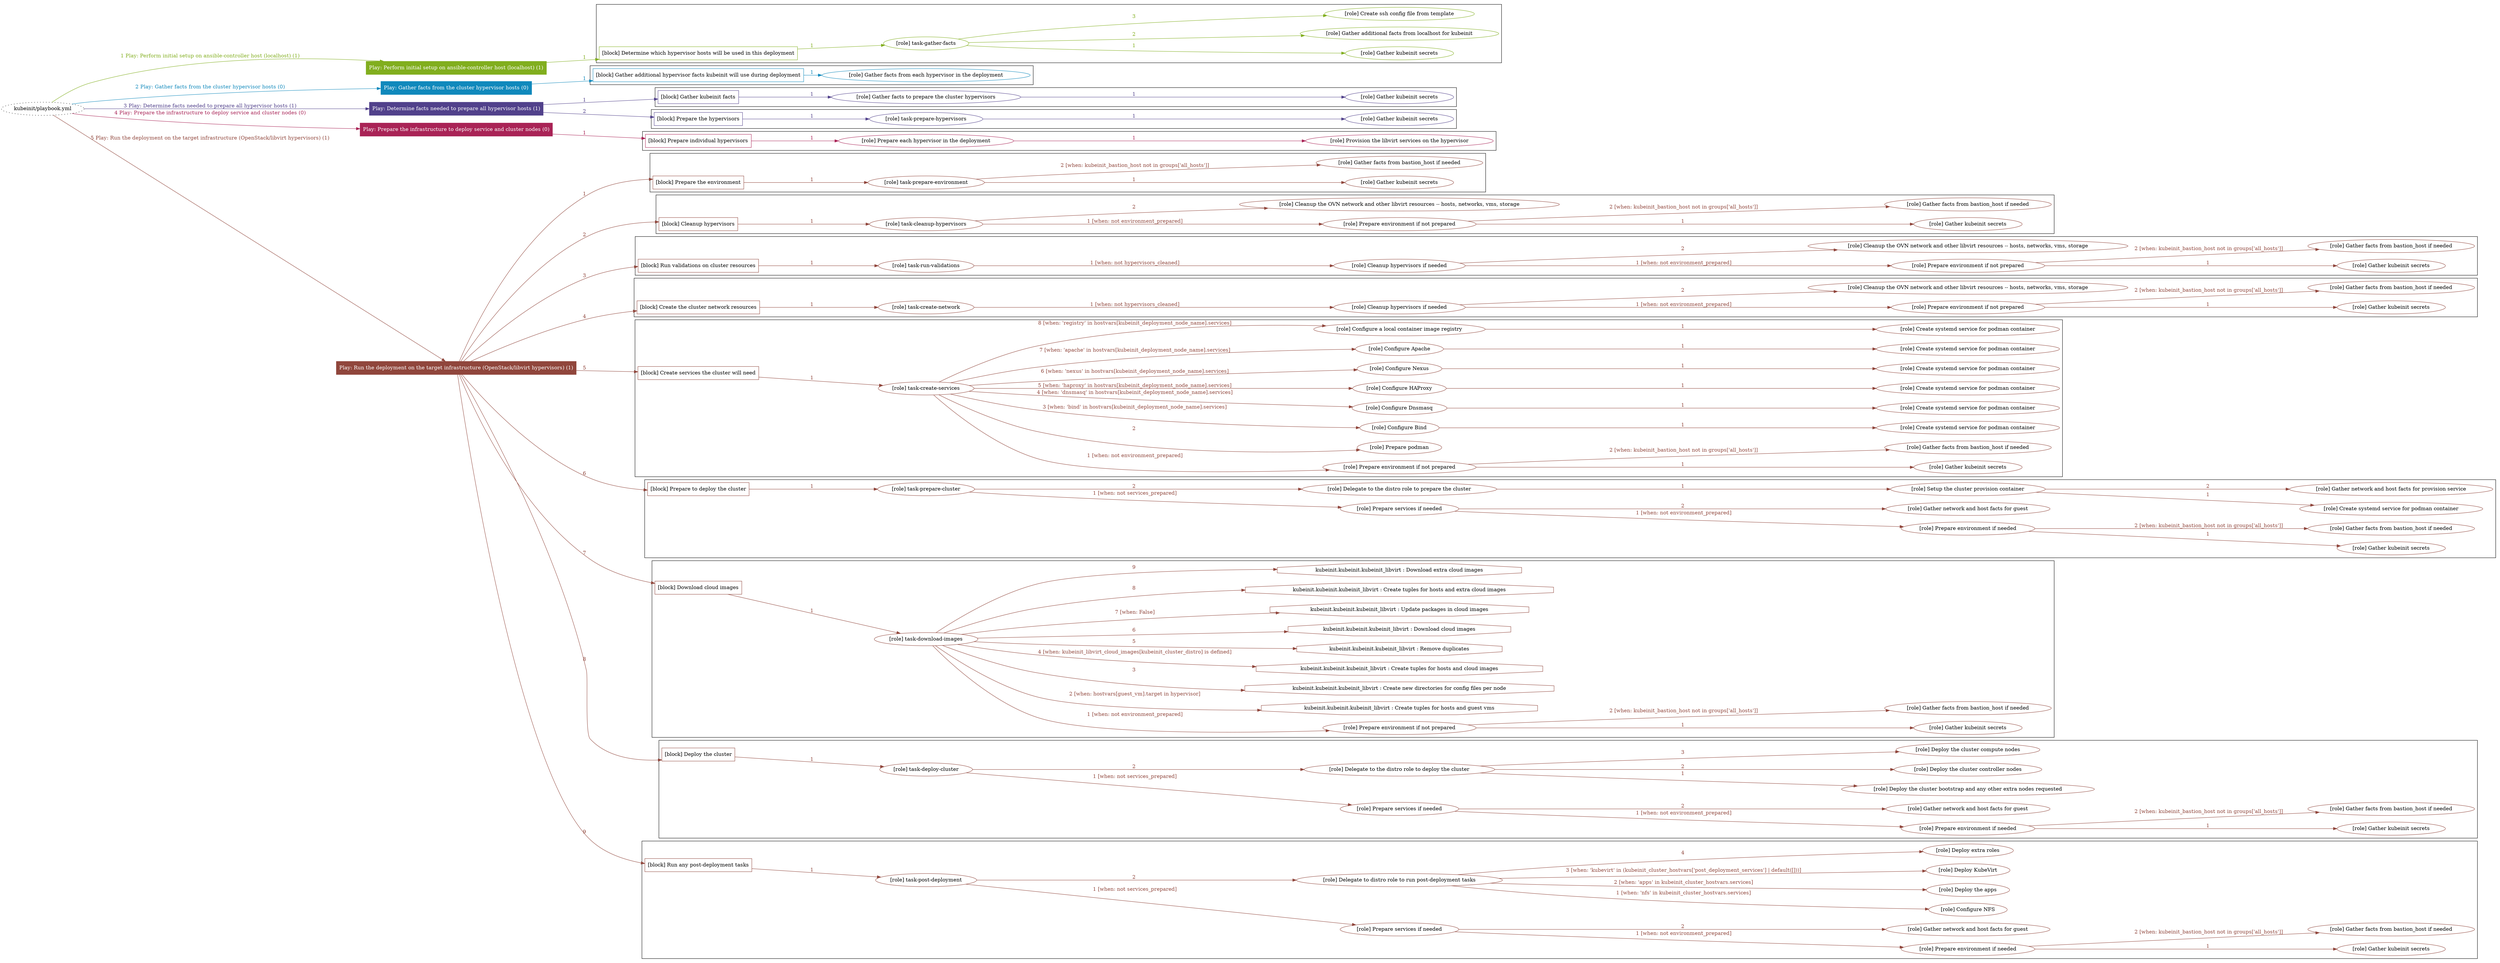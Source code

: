 digraph {
	graph [concentrate=true ordering=in rankdir=LR ratio=fill]
	edge [esep=5 sep=10]
	"kubeinit/playbook.yml" [URL="/home/runner/work/kubeinit/kubeinit/kubeinit/playbook.yml" id=playbook_092b3ae3 style=dotted]
	"kubeinit/playbook.yml" -> play_97b1f045 [label="1 Play: Perform initial setup on ansible-controller host (localhost) (1)" color="#81ae1e" fontcolor="#81ae1e" id=edge_play_97b1f045 labeltooltip="1 Play: Perform initial setup on ansible-controller host (localhost) (1)" tooltip="1 Play: Perform initial setup on ansible-controller host (localhost) (1)"]
	subgraph "Play: Perform initial setup on ansible-controller host (localhost) (1)" {
		play_97b1f045 [label="Play: Perform initial setup on ansible-controller host (localhost) (1)" URL="/home/runner/work/kubeinit/kubeinit/kubeinit/playbook.yml" color="#81ae1e" fontcolor="#ffffff" id=play_97b1f045 shape=box style=filled tooltip=localhost]
		play_97b1f045 -> block_4ac9dde3 [label=1 color="#81ae1e" fontcolor="#81ae1e" id=edge_block_4ac9dde3 labeltooltip=1 tooltip=1]
		subgraph cluster_block_4ac9dde3 {
			block_4ac9dde3 [label="[block] Determine which hypervisor hosts will be used in this deployment" URL="/home/runner/work/kubeinit/kubeinit/kubeinit/playbook.yml" color="#81ae1e" id=block_4ac9dde3 labeltooltip="Determine which hypervisor hosts will be used in this deployment" shape=box tooltip="Determine which hypervisor hosts will be used in this deployment"]
			block_4ac9dde3 -> role_f8a2280e [label="1 " color="#81ae1e" fontcolor="#81ae1e" id=edge_role_f8a2280e labeltooltip="1 " tooltip="1 "]
			subgraph "task-gather-facts" {
				role_f8a2280e [label="[role] task-gather-facts" URL="/home/runner/work/kubeinit/kubeinit/kubeinit/playbook.yml" color="#81ae1e" id=role_f8a2280e tooltip="task-gather-facts"]
				role_f8a2280e -> role_0c3b8d6c [label="1 " color="#81ae1e" fontcolor="#81ae1e" id=edge_role_0c3b8d6c labeltooltip="1 " tooltip="1 "]
				subgraph "Gather kubeinit secrets" {
					role_0c3b8d6c [label="[role] Gather kubeinit secrets" URL="/home/runner/.ansible/collections/ansible_collections/kubeinit/kubeinit/roles/kubeinit_prepare/tasks/build_hypervisors_group.yml" color="#81ae1e" id=role_0c3b8d6c tooltip="Gather kubeinit secrets"]
				}
				role_f8a2280e -> role_4f63f697 [label="2 " color="#81ae1e" fontcolor="#81ae1e" id=edge_role_4f63f697 labeltooltip="2 " tooltip="2 "]
				subgraph "Gather additional facts from localhost for kubeinit" {
					role_4f63f697 [label="[role] Gather additional facts from localhost for kubeinit" URL="/home/runner/.ansible/collections/ansible_collections/kubeinit/kubeinit/roles/kubeinit_prepare/tasks/build_hypervisors_group.yml" color="#81ae1e" id=role_4f63f697 tooltip="Gather additional facts from localhost for kubeinit"]
				}
				role_f8a2280e -> role_c884d11a [label="3 " color="#81ae1e" fontcolor="#81ae1e" id=edge_role_c884d11a labeltooltip="3 " tooltip="3 "]
				subgraph "Create ssh config file from template" {
					role_c884d11a [label="[role] Create ssh config file from template" URL="/home/runner/.ansible/collections/ansible_collections/kubeinit/kubeinit/roles/kubeinit_prepare/tasks/build_hypervisors_group.yml" color="#81ae1e" id=role_c884d11a tooltip="Create ssh config file from template"]
				}
			}
		}
	}
	"kubeinit/playbook.yml" -> play_b179e23c [label="2 Play: Gather facts from the cluster hypervisor hosts (0)" color="#1089bc" fontcolor="#1089bc" id=edge_play_b179e23c labeltooltip="2 Play: Gather facts from the cluster hypervisor hosts (0)" tooltip="2 Play: Gather facts from the cluster hypervisor hosts (0)"]
	subgraph "Play: Gather facts from the cluster hypervisor hosts (0)" {
		play_b179e23c [label="Play: Gather facts from the cluster hypervisor hosts (0)" URL="/home/runner/work/kubeinit/kubeinit/kubeinit/playbook.yml" color="#1089bc" fontcolor="#ffffff" id=play_b179e23c shape=box style=filled tooltip="Play: Gather facts from the cluster hypervisor hosts (0)"]
		play_b179e23c -> block_c8626066 [label=1 color="#1089bc" fontcolor="#1089bc" id=edge_block_c8626066 labeltooltip=1 tooltip=1]
		subgraph cluster_block_c8626066 {
			block_c8626066 [label="[block] Gather additional hypervisor facts kubeinit will use during deployment" URL="/home/runner/work/kubeinit/kubeinit/kubeinit/playbook.yml" color="#1089bc" id=block_c8626066 labeltooltip="Gather additional hypervisor facts kubeinit will use during deployment" shape=box tooltip="Gather additional hypervisor facts kubeinit will use during deployment"]
			block_c8626066 -> role_5547ada0 [label="1 " color="#1089bc" fontcolor="#1089bc" id=edge_role_5547ada0 labeltooltip="1 " tooltip="1 "]
			subgraph "Gather facts from each hypervisor in the deployment" {
				role_5547ada0 [label="[role] Gather facts from each hypervisor in the deployment" URL="/home/runner/work/kubeinit/kubeinit/kubeinit/playbook.yml" color="#1089bc" id=role_5547ada0 tooltip="Gather facts from each hypervisor in the deployment"]
			}
		}
	}
	"kubeinit/playbook.yml" -> play_8a6c2dd7 [label="3 Play: Determine facts needed to prepare all hypervisor hosts (1)" color="#51418b" fontcolor="#51418b" id=edge_play_8a6c2dd7 labeltooltip="3 Play: Determine facts needed to prepare all hypervisor hosts (1)" tooltip="3 Play: Determine facts needed to prepare all hypervisor hosts (1)"]
	subgraph "Play: Determine facts needed to prepare all hypervisor hosts (1)" {
		play_8a6c2dd7 [label="Play: Determine facts needed to prepare all hypervisor hosts (1)" URL="/home/runner/work/kubeinit/kubeinit/kubeinit/playbook.yml" color="#51418b" fontcolor="#ffffff" id=play_8a6c2dd7 shape=box style=filled tooltip=localhost]
		play_8a6c2dd7 -> block_8c2ddb7d [label=1 color="#51418b" fontcolor="#51418b" id=edge_block_8c2ddb7d labeltooltip=1 tooltip=1]
		subgraph cluster_block_8c2ddb7d {
			block_8c2ddb7d [label="[block] Gather kubeinit facts" URL="/home/runner/work/kubeinit/kubeinit/kubeinit/playbook.yml" color="#51418b" id=block_8c2ddb7d labeltooltip="Gather kubeinit facts" shape=box tooltip="Gather kubeinit facts"]
			block_8c2ddb7d -> role_1ab53860 [label="1 " color="#51418b" fontcolor="#51418b" id=edge_role_1ab53860 labeltooltip="1 " tooltip="1 "]
			subgraph "Gather facts to prepare the cluster hypervisors" {
				role_1ab53860 [label="[role] Gather facts to prepare the cluster hypervisors" URL="/home/runner/work/kubeinit/kubeinit/kubeinit/playbook.yml" color="#51418b" id=role_1ab53860 tooltip="Gather facts to prepare the cluster hypervisors"]
				role_1ab53860 -> role_2d708ef5 [label="1 " color="#51418b" fontcolor="#51418b" id=edge_role_2d708ef5 labeltooltip="1 " tooltip="1 "]
				subgraph "Gather kubeinit secrets" {
					role_2d708ef5 [label="[role] Gather kubeinit secrets" URL="/home/runner/.ansible/collections/ansible_collections/kubeinit/kubeinit/roles/kubeinit_prepare/tasks/gather_kubeinit_facts.yml" color="#51418b" id=role_2d708ef5 tooltip="Gather kubeinit secrets"]
				}
			}
		}
		play_8a6c2dd7 -> block_e47d0e52 [label=2 color="#51418b" fontcolor="#51418b" id=edge_block_e47d0e52 labeltooltip=2 tooltip=2]
		subgraph cluster_block_e47d0e52 {
			block_e47d0e52 [label="[block] Prepare the hypervisors" URL="/home/runner/work/kubeinit/kubeinit/kubeinit/playbook.yml" color="#51418b" id=block_e47d0e52 labeltooltip="Prepare the hypervisors" shape=box tooltip="Prepare the hypervisors"]
			block_e47d0e52 -> role_6293e053 [label="1 " color="#51418b" fontcolor="#51418b" id=edge_role_6293e053 labeltooltip="1 " tooltip="1 "]
			subgraph "task-prepare-hypervisors" {
				role_6293e053 [label="[role] task-prepare-hypervisors" URL="/home/runner/work/kubeinit/kubeinit/kubeinit/playbook.yml" color="#51418b" id=role_6293e053 tooltip="task-prepare-hypervisors"]
				role_6293e053 -> role_4149320c [label="1 " color="#51418b" fontcolor="#51418b" id=edge_role_4149320c labeltooltip="1 " tooltip="1 "]
				subgraph "Gather kubeinit secrets" {
					role_4149320c [label="[role] Gather kubeinit secrets" URL="/home/runner/.ansible/collections/ansible_collections/kubeinit/kubeinit/roles/kubeinit_prepare/tasks/gather_kubeinit_facts.yml" color="#51418b" id=role_4149320c tooltip="Gather kubeinit secrets"]
				}
			}
		}
	}
	"kubeinit/playbook.yml" -> play_9249f5df [label="4 Play: Prepare the infrastructure to deploy service and cluster nodes (0)" color="#a92356" fontcolor="#a92356" id=edge_play_9249f5df labeltooltip="4 Play: Prepare the infrastructure to deploy service and cluster nodes (0)" tooltip="4 Play: Prepare the infrastructure to deploy service and cluster nodes (0)"]
	subgraph "Play: Prepare the infrastructure to deploy service and cluster nodes (0)" {
		play_9249f5df [label="Play: Prepare the infrastructure to deploy service and cluster nodes (0)" URL="/home/runner/work/kubeinit/kubeinit/kubeinit/playbook.yml" color="#a92356" fontcolor="#ffffff" id=play_9249f5df shape=box style=filled tooltip="Play: Prepare the infrastructure to deploy service and cluster nodes (0)"]
		play_9249f5df -> block_4dff820c [label=1 color="#a92356" fontcolor="#a92356" id=edge_block_4dff820c labeltooltip=1 tooltip=1]
		subgraph cluster_block_4dff820c {
			block_4dff820c [label="[block] Prepare individual hypervisors" URL="/home/runner/work/kubeinit/kubeinit/kubeinit/playbook.yml" color="#a92356" id=block_4dff820c labeltooltip="Prepare individual hypervisors" shape=box tooltip="Prepare individual hypervisors"]
			block_4dff820c -> role_54216088 [label="1 " color="#a92356" fontcolor="#a92356" id=edge_role_54216088 labeltooltip="1 " tooltip="1 "]
			subgraph "Prepare each hypervisor in the deployment" {
				role_54216088 [label="[role] Prepare each hypervisor in the deployment" URL="/home/runner/work/kubeinit/kubeinit/kubeinit/playbook.yml" color="#a92356" id=role_54216088 tooltip="Prepare each hypervisor in the deployment"]
				role_54216088 -> role_d7a240e9 [label="1 " color="#a92356" fontcolor="#a92356" id=edge_role_d7a240e9 labeltooltip="1 " tooltip="1 "]
				subgraph "Provision the libvirt services on the hypervisor" {
					role_d7a240e9 [label="[role] Provision the libvirt services on the hypervisor" URL="/home/runner/.ansible/collections/ansible_collections/kubeinit/kubeinit/roles/kubeinit_prepare/tasks/prepare_hypervisor.yml" color="#a92356" id=role_d7a240e9 tooltip="Provision the libvirt services on the hypervisor"]
				}
			}
		}
	}
	"kubeinit/playbook.yml" -> play_5950c1ec [label="5 Play: Run the deployment on the target infrastructure (OpenStack/libvirt hypervisors) (1)" color="#90463c" fontcolor="#90463c" id=edge_play_5950c1ec labeltooltip="5 Play: Run the deployment on the target infrastructure (OpenStack/libvirt hypervisors) (1)" tooltip="5 Play: Run the deployment on the target infrastructure (OpenStack/libvirt hypervisors) (1)"]
	subgraph "Play: Run the deployment on the target infrastructure (OpenStack/libvirt hypervisors) (1)" {
		play_5950c1ec [label="Play: Run the deployment on the target infrastructure (OpenStack/libvirt hypervisors) (1)" URL="/home/runner/work/kubeinit/kubeinit/kubeinit/playbook.yml" color="#90463c" fontcolor="#ffffff" id=play_5950c1ec shape=box style=filled tooltip=localhost]
		play_5950c1ec -> block_b11481d5 [label=1 color="#90463c" fontcolor="#90463c" id=edge_block_b11481d5 labeltooltip=1 tooltip=1]
		subgraph cluster_block_b11481d5 {
			block_b11481d5 [label="[block] Prepare the environment" URL="/home/runner/work/kubeinit/kubeinit/kubeinit/playbook.yml" color="#90463c" id=block_b11481d5 labeltooltip="Prepare the environment" shape=box tooltip="Prepare the environment"]
			block_b11481d5 -> role_d89e1308 [label="1 " color="#90463c" fontcolor="#90463c" id=edge_role_d89e1308 labeltooltip="1 " tooltip="1 "]
			subgraph "task-prepare-environment" {
				role_d89e1308 [label="[role] task-prepare-environment" URL="/home/runner/work/kubeinit/kubeinit/kubeinit/playbook.yml" color="#90463c" id=role_d89e1308 tooltip="task-prepare-environment"]
				role_d89e1308 -> role_15b9db3c [label="1 " color="#90463c" fontcolor="#90463c" id=edge_role_15b9db3c labeltooltip="1 " tooltip="1 "]
				subgraph "Gather kubeinit secrets" {
					role_15b9db3c [label="[role] Gather kubeinit secrets" URL="/home/runner/.ansible/collections/ansible_collections/kubeinit/kubeinit/roles/kubeinit_prepare/tasks/gather_kubeinit_facts.yml" color="#90463c" id=role_15b9db3c tooltip="Gather kubeinit secrets"]
				}
				role_d89e1308 -> role_3dcc37b7 [label="2 [when: kubeinit_bastion_host not in groups['all_hosts']]" color="#90463c" fontcolor="#90463c" id=edge_role_3dcc37b7 labeltooltip="2 [when: kubeinit_bastion_host not in groups['all_hosts']]" tooltip="2 [when: kubeinit_bastion_host not in groups['all_hosts']]"]
				subgraph "Gather facts from bastion_host if needed" {
					role_3dcc37b7 [label="[role] Gather facts from bastion_host if needed" URL="/home/runner/.ansible/collections/ansible_collections/kubeinit/kubeinit/roles/kubeinit_prepare/tasks/main.yml" color="#90463c" id=role_3dcc37b7 tooltip="Gather facts from bastion_host if needed"]
				}
			}
		}
		play_5950c1ec -> block_961e0c10 [label=2 color="#90463c" fontcolor="#90463c" id=edge_block_961e0c10 labeltooltip=2 tooltip=2]
		subgraph cluster_block_961e0c10 {
			block_961e0c10 [label="[block] Cleanup hypervisors" URL="/home/runner/work/kubeinit/kubeinit/kubeinit/playbook.yml" color="#90463c" id=block_961e0c10 labeltooltip="Cleanup hypervisors" shape=box tooltip="Cleanup hypervisors"]
			block_961e0c10 -> role_da958e90 [label="1 " color="#90463c" fontcolor="#90463c" id=edge_role_da958e90 labeltooltip="1 " tooltip="1 "]
			subgraph "task-cleanup-hypervisors" {
				role_da958e90 [label="[role] task-cleanup-hypervisors" URL="/home/runner/work/kubeinit/kubeinit/kubeinit/playbook.yml" color="#90463c" id=role_da958e90 tooltip="task-cleanup-hypervisors"]
				role_da958e90 -> role_41bb7651 [label="1 [when: not environment_prepared]" color="#90463c" fontcolor="#90463c" id=edge_role_41bb7651 labeltooltip="1 [when: not environment_prepared]" tooltip="1 [when: not environment_prepared]"]
				subgraph "Prepare environment if not prepared" {
					role_41bb7651 [label="[role] Prepare environment if not prepared" URL="/home/runner/.ansible/collections/ansible_collections/kubeinit/kubeinit/roles/kubeinit_libvirt/tasks/cleanup_hypervisors.yml" color="#90463c" id=role_41bb7651 tooltip="Prepare environment if not prepared"]
					role_41bb7651 -> role_efd76dbf [label="1 " color="#90463c" fontcolor="#90463c" id=edge_role_efd76dbf labeltooltip="1 " tooltip="1 "]
					subgraph "Gather kubeinit secrets" {
						role_efd76dbf [label="[role] Gather kubeinit secrets" URL="/home/runner/.ansible/collections/ansible_collections/kubeinit/kubeinit/roles/kubeinit_prepare/tasks/gather_kubeinit_facts.yml" color="#90463c" id=role_efd76dbf tooltip="Gather kubeinit secrets"]
					}
					role_41bb7651 -> role_ab4adea8 [label="2 [when: kubeinit_bastion_host not in groups['all_hosts']]" color="#90463c" fontcolor="#90463c" id=edge_role_ab4adea8 labeltooltip="2 [when: kubeinit_bastion_host not in groups['all_hosts']]" tooltip="2 [when: kubeinit_bastion_host not in groups['all_hosts']]"]
					subgraph "Gather facts from bastion_host if needed" {
						role_ab4adea8 [label="[role] Gather facts from bastion_host if needed" URL="/home/runner/.ansible/collections/ansible_collections/kubeinit/kubeinit/roles/kubeinit_prepare/tasks/main.yml" color="#90463c" id=role_ab4adea8 tooltip="Gather facts from bastion_host if needed"]
					}
				}
				role_da958e90 -> role_ee6df515 [label="2 " color="#90463c" fontcolor="#90463c" id=edge_role_ee6df515 labeltooltip="2 " tooltip="2 "]
				subgraph "Cleanup the OVN network and other libvirt resources -- hosts, networks, vms, storage" {
					role_ee6df515 [label="[role] Cleanup the OVN network and other libvirt resources -- hosts, networks, vms, storage" URL="/home/runner/.ansible/collections/ansible_collections/kubeinit/kubeinit/roles/kubeinit_libvirt/tasks/cleanup_hypervisors.yml" color="#90463c" id=role_ee6df515 tooltip="Cleanup the OVN network and other libvirt resources -- hosts, networks, vms, storage"]
				}
			}
		}
		play_5950c1ec -> block_990922e3 [label=3 color="#90463c" fontcolor="#90463c" id=edge_block_990922e3 labeltooltip=3 tooltip=3]
		subgraph cluster_block_990922e3 {
			block_990922e3 [label="[block] Run validations on cluster resources" URL="/home/runner/work/kubeinit/kubeinit/kubeinit/playbook.yml" color="#90463c" id=block_990922e3 labeltooltip="Run validations on cluster resources" shape=box tooltip="Run validations on cluster resources"]
			block_990922e3 -> role_83a6c25b [label="1 " color="#90463c" fontcolor="#90463c" id=edge_role_83a6c25b labeltooltip="1 " tooltip="1 "]
			subgraph "task-run-validations" {
				role_83a6c25b [label="[role] task-run-validations" URL="/home/runner/work/kubeinit/kubeinit/kubeinit/playbook.yml" color="#90463c" id=role_83a6c25b tooltip="task-run-validations"]
				role_83a6c25b -> role_36ed8a48 [label="1 [when: not hypervisors_cleaned]" color="#90463c" fontcolor="#90463c" id=edge_role_36ed8a48 labeltooltip="1 [when: not hypervisors_cleaned]" tooltip="1 [when: not hypervisors_cleaned]"]
				subgraph "Cleanup hypervisors if needed" {
					role_36ed8a48 [label="[role] Cleanup hypervisors if needed" URL="/home/runner/.ansible/collections/ansible_collections/kubeinit/kubeinit/roles/kubeinit_validations/tasks/main.yml" color="#90463c" id=role_36ed8a48 tooltip="Cleanup hypervisors if needed"]
					role_36ed8a48 -> role_2ee5e04c [label="1 [when: not environment_prepared]" color="#90463c" fontcolor="#90463c" id=edge_role_2ee5e04c labeltooltip="1 [when: not environment_prepared]" tooltip="1 [when: not environment_prepared]"]
					subgraph "Prepare environment if not prepared" {
						role_2ee5e04c [label="[role] Prepare environment if not prepared" URL="/home/runner/.ansible/collections/ansible_collections/kubeinit/kubeinit/roles/kubeinit_libvirt/tasks/cleanup_hypervisors.yml" color="#90463c" id=role_2ee5e04c tooltip="Prepare environment if not prepared"]
						role_2ee5e04c -> role_cb79b749 [label="1 " color="#90463c" fontcolor="#90463c" id=edge_role_cb79b749 labeltooltip="1 " tooltip="1 "]
						subgraph "Gather kubeinit secrets" {
							role_cb79b749 [label="[role] Gather kubeinit secrets" URL="/home/runner/.ansible/collections/ansible_collections/kubeinit/kubeinit/roles/kubeinit_prepare/tasks/gather_kubeinit_facts.yml" color="#90463c" id=role_cb79b749 tooltip="Gather kubeinit secrets"]
						}
						role_2ee5e04c -> role_c10e2608 [label="2 [when: kubeinit_bastion_host not in groups['all_hosts']]" color="#90463c" fontcolor="#90463c" id=edge_role_c10e2608 labeltooltip="2 [when: kubeinit_bastion_host not in groups['all_hosts']]" tooltip="2 [when: kubeinit_bastion_host not in groups['all_hosts']]"]
						subgraph "Gather facts from bastion_host if needed" {
							role_c10e2608 [label="[role] Gather facts from bastion_host if needed" URL="/home/runner/.ansible/collections/ansible_collections/kubeinit/kubeinit/roles/kubeinit_prepare/tasks/main.yml" color="#90463c" id=role_c10e2608 tooltip="Gather facts from bastion_host if needed"]
						}
					}
					role_36ed8a48 -> role_d69dc38f [label="2 " color="#90463c" fontcolor="#90463c" id=edge_role_d69dc38f labeltooltip="2 " tooltip="2 "]
					subgraph "Cleanup the OVN network and other libvirt resources -- hosts, networks, vms, storage" {
						role_d69dc38f [label="[role] Cleanup the OVN network and other libvirt resources -- hosts, networks, vms, storage" URL="/home/runner/.ansible/collections/ansible_collections/kubeinit/kubeinit/roles/kubeinit_libvirt/tasks/cleanup_hypervisors.yml" color="#90463c" id=role_d69dc38f tooltip="Cleanup the OVN network and other libvirt resources -- hosts, networks, vms, storage"]
					}
				}
			}
		}
		play_5950c1ec -> block_df67c5ec [label=4 color="#90463c" fontcolor="#90463c" id=edge_block_df67c5ec labeltooltip=4 tooltip=4]
		subgraph cluster_block_df67c5ec {
			block_df67c5ec [label="[block] Create the cluster network resources" URL="/home/runner/work/kubeinit/kubeinit/kubeinit/playbook.yml" color="#90463c" id=block_df67c5ec labeltooltip="Create the cluster network resources" shape=box tooltip="Create the cluster network resources"]
			block_df67c5ec -> role_58db816b [label="1 " color="#90463c" fontcolor="#90463c" id=edge_role_58db816b labeltooltip="1 " tooltip="1 "]
			subgraph "task-create-network" {
				role_58db816b [label="[role] task-create-network" URL="/home/runner/work/kubeinit/kubeinit/kubeinit/playbook.yml" color="#90463c" id=role_58db816b tooltip="task-create-network"]
				role_58db816b -> role_5c822421 [label="1 [when: not hypervisors_cleaned]" color="#90463c" fontcolor="#90463c" id=edge_role_5c822421 labeltooltip="1 [when: not hypervisors_cleaned]" tooltip="1 [when: not hypervisors_cleaned]"]
				subgraph "Cleanup hypervisors if needed" {
					role_5c822421 [label="[role] Cleanup hypervisors if needed" URL="/home/runner/.ansible/collections/ansible_collections/kubeinit/kubeinit/roles/kubeinit_libvirt/tasks/create_network.yml" color="#90463c" id=role_5c822421 tooltip="Cleanup hypervisors if needed"]
					role_5c822421 -> role_d2ec8481 [label="1 [when: not environment_prepared]" color="#90463c" fontcolor="#90463c" id=edge_role_d2ec8481 labeltooltip="1 [when: not environment_prepared]" tooltip="1 [when: not environment_prepared]"]
					subgraph "Prepare environment if not prepared" {
						role_d2ec8481 [label="[role] Prepare environment if not prepared" URL="/home/runner/.ansible/collections/ansible_collections/kubeinit/kubeinit/roles/kubeinit_libvirt/tasks/cleanup_hypervisors.yml" color="#90463c" id=role_d2ec8481 tooltip="Prepare environment if not prepared"]
						role_d2ec8481 -> role_4da39df9 [label="1 " color="#90463c" fontcolor="#90463c" id=edge_role_4da39df9 labeltooltip="1 " tooltip="1 "]
						subgraph "Gather kubeinit secrets" {
							role_4da39df9 [label="[role] Gather kubeinit secrets" URL="/home/runner/.ansible/collections/ansible_collections/kubeinit/kubeinit/roles/kubeinit_prepare/tasks/gather_kubeinit_facts.yml" color="#90463c" id=role_4da39df9 tooltip="Gather kubeinit secrets"]
						}
						role_d2ec8481 -> role_b49846e6 [label="2 [when: kubeinit_bastion_host not in groups['all_hosts']]" color="#90463c" fontcolor="#90463c" id=edge_role_b49846e6 labeltooltip="2 [when: kubeinit_bastion_host not in groups['all_hosts']]" tooltip="2 [when: kubeinit_bastion_host not in groups['all_hosts']]"]
						subgraph "Gather facts from bastion_host if needed" {
							role_b49846e6 [label="[role] Gather facts from bastion_host if needed" URL="/home/runner/.ansible/collections/ansible_collections/kubeinit/kubeinit/roles/kubeinit_prepare/tasks/main.yml" color="#90463c" id=role_b49846e6 tooltip="Gather facts from bastion_host if needed"]
						}
					}
					role_5c822421 -> role_50b5aab8 [label="2 " color="#90463c" fontcolor="#90463c" id=edge_role_50b5aab8 labeltooltip="2 " tooltip="2 "]
					subgraph "Cleanup the OVN network and other libvirt resources -- hosts, networks, vms, storage" {
						role_50b5aab8 [label="[role] Cleanup the OVN network and other libvirt resources -- hosts, networks, vms, storage" URL="/home/runner/.ansible/collections/ansible_collections/kubeinit/kubeinit/roles/kubeinit_libvirt/tasks/cleanup_hypervisors.yml" color="#90463c" id=role_50b5aab8 tooltip="Cleanup the OVN network and other libvirt resources -- hosts, networks, vms, storage"]
					}
				}
			}
		}
		play_5950c1ec -> block_fe241fce [label=5 color="#90463c" fontcolor="#90463c" id=edge_block_fe241fce labeltooltip=5 tooltip=5]
		subgraph cluster_block_fe241fce {
			block_fe241fce [label="[block] Create services the cluster will need" URL="/home/runner/work/kubeinit/kubeinit/kubeinit/playbook.yml" color="#90463c" id=block_fe241fce labeltooltip="Create services the cluster will need" shape=box tooltip="Create services the cluster will need"]
			block_fe241fce -> role_bdb3c760 [label="1 " color="#90463c" fontcolor="#90463c" id=edge_role_bdb3c760 labeltooltip="1 " tooltip="1 "]
			subgraph "task-create-services" {
				role_bdb3c760 [label="[role] task-create-services" URL="/home/runner/work/kubeinit/kubeinit/kubeinit/playbook.yml" color="#90463c" id=role_bdb3c760 tooltip="task-create-services"]
				role_bdb3c760 -> role_999194a0 [label="1 [when: not environment_prepared]" color="#90463c" fontcolor="#90463c" id=edge_role_999194a0 labeltooltip="1 [when: not environment_prepared]" tooltip="1 [when: not environment_prepared]"]
				subgraph "Prepare environment if not prepared" {
					role_999194a0 [label="[role] Prepare environment if not prepared" URL="/home/runner/.ansible/collections/ansible_collections/kubeinit/kubeinit/roles/kubeinit_services/tasks/main.yml" color="#90463c" id=role_999194a0 tooltip="Prepare environment if not prepared"]
					role_999194a0 -> role_fb215490 [label="1 " color="#90463c" fontcolor="#90463c" id=edge_role_fb215490 labeltooltip="1 " tooltip="1 "]
					subgraph "Gather kubeinit secrets" {
						role_fb215490 [label="[role] Gather kubeinit secrets" URL="/home/runner/.ansible/collections/ansible_collections/kubeinit/kubeinit/roles/kubeinit_prepare/tasks/gather_kubeinit_facts.yml" color="#90463c" id=role_fb215490 tooltip="Gather kubeinit secrets"]
					}
					role_999194a0 -> role_f006f273 [label="2 [when: kubeinit_bastion_host not in groups['all_hosts']]" color="#90463c" fontcolor="#90463c" id=edge_role_f006f273 labeltooltip="2 [when: kubeinit_bastion_host not in groups['all_hosts']]" tooltip="2 [when: kubeinit_bastion_host not in groups['all_hosts']]"]
					subgraph "Gather facts from bastion_host if needed" {
						role_f006f273 [label="[role] Gather facts from bastion_host if needed" URL="/home/runner/.ansible/collections/ansible_collections/kubeinit/kubeinit/roles/kubeinit_prepare/tasks/main.yml" color="#90463c" id=role_f006f273 tooltip="Gather facts from bastion_host if needed"]
					}
				}
				role_bdb3c760 -> role_70b4113c [label="2 " color="#90463c" fontcolor="#90463c" id=edge_role_70b4113c labeltooltip="2 " tooltip="2 "]
				subgraph "Prepare podman" {
					role_70b4113c [label="[role] Prepare podman" URL="/home/runner/.ansible/collections/ansible_collections/kubeinit/kubeinit/roles/kubeinit_services/tasks/00_create_service_pod.yml" color="#90463c" id=role_70b4113c tooltip="Prepare podman"]
				}
				role_bdb3c760 -> role_89e94cb8 [label="3 [when: 'bind' in hostvars[kubeinit_deployment_node_name].services]" color="#90463c" fontcolor="#90463c" id=edge_role_89e94cb8 labeltooltip="3 [when: 'bind' in hostvars[kubeinit_deployment_node_name].services]" tooltip="3 [when: 'bind' in hostvars[kubeinit_deployment_node_name].services]"]
				subgraph "Configure Bind" {
					role_89e94cb8 [label="[role] Configure Bind" URL="/home/runner/.ansible/collections/ansible_collections/kubeinit/kubeinit/roles/kubeinit_services/tasks/start_services_containers.yml" color="#90463c" id=role_89e94cb8 tooltip="Configure Bind"]
					role_89e94cb8 -> role_b634ea2b [label="1 " color="#90463c" fontcolor="#90463c" id=edge_role_b634ea2b labeltooltip="1 " tooltip="1 "]
					subgraph "Create systemd service for podman container" {
						role_b634ea2b [label="[role] Create systemd service for podman container" URL="/home/runner/.ansible/collections/ansible_collections/kubeinit/kubeinit/roles/kubeinit_bind/tasks/main.yml" color="#90463c" id=role_b634ea2b tooltip="Create systemd service for podman container"]
					}
				}
				role_bdb3c760 -> role_a2bbc4ab [label="4 [when: 'dnsmasq' in hostvars[kubeinit_deployment_node_name].services]" color="#90463c" fontcolor="#90463c" id=edge_role_a2bbc4ab labeltooltip="4 [when: 'dnsmasq' in hostvars[kubeinit_deployment_node_name].services]" tooltip="4 [when: 'dnsmasq' in hostvars[kubeinit_deployment_node_name].services]"]
				subgraph "Configure Dnsmasq" {
					role_a2bbc4ab [label="[role] Configure Dnsmasq" URL="/home/runner/.ansible/collections/ansible_collections/kubeinit/kubeinit/roles/kubeinit_services/tasks/start_services_containers.yml" color="#90463c" id=role_a2bbc4ab tooltip="Configure Dnsmasq"]
					role_a2bbc4ab -> role_88b15ccf [label="1 " color="#90463c" fontcolor="#90463c" id=edge_role_88b15ccf labeltooltip="1 " tooltip="1 "]
					subgraph "Create systemd service for podman container" {
						role_88b15ccf [label="[role] Create systemd service for podman container" URL="/home/runner/.ansible/collections/ansible_collections/kubeinit/kubeinit/roles/kubeinit_dnsmasq/tasks/main.yml" color="#90463c" id=role_88b15ccf tooltip="Create systemd service for podman container"]
					}
				}
				role_bdb3c760 -> role_0a547d7c [label="5 [when: 'haproxy' in hostvars[kubeinit_deployment_node_name].services]" color="#90463c" fontcolor="#90463c" id=edge_role_0a547d7c labeltooltip="5 [when: 'haproxy' in hostvars[kubeinit_deployment_node_name].services]" tooltip="5 [when: 'haproxy' in hostvars[kubeinit_deployment_node_name].services]"]
				subgraph "Configure HAProxy" {
					role_0a547d7c [label="[role] Configure HAProxy" URL="/home/runner/.ansible/collections/ansible_collections/kubeinit/kubeinit/roles/kubeinit_services/tasks/start_services_containers.yml" color="#90463c" id=role_0a547d7c tooltip="Configure HAProxy"]
					role_0a547d7c -> role_d956f836 [label="1 " color="#90463c" fontcolor="#90463c" id=edge_role_d956f836 labeltooltip="1 " tooltip="1 "]
					subgraph "Create systemd service for podman container" {
						role_d956f836 [label="[role] Create systemd service for podman container" URL="/home/runner/.ansible/collections/ansible_collections/kubeinit/kubeinit/roles/kubeinit_haproxy/tasks/main.yml" color="#90463c" id=role_d956f836 tooltip="Create systemd service for podman container"]
					}
				}
				role_bdb3c760 -> role_c223f358 [label="6 [when: 'nexus' in hostvars[kubeinit_deployment_node_name].services]" color="#90463c" fontcolor="#90463c" id=edge_role_c223f358 labeltooltip="6 [when: 'nexus' in hostvars[kubeinit_deployment_node_name].services]" tooltip="6 [when: 'nexus' in hostvars[kubeinit_deployment_node_name].services]"]
				subgraph "Configure Nexus" {
					role_c223f358 [label="[role] Configure Nexus" URL="/home/runner/.ansible/collections/ansible_collections/kubeinit/kubeinit/roles/kubeinit_services/tasks/start_services_containers.yml" color="#90463c" id=role_c223f358 tooltip="Configure Nexus"]
					role_c223f358 -> role_beea81b9 [label="1 " color="#90463c" fontcolor="#90463c" id=edge_role_beea81b9 labeltooltip="1 " tooltip="1 "]
					subgraph "Create systemd service for podman container" {
						role_beea81b9 [label="[role] Create systemd service for podman container" URL="/home/runner/.ansible/collections/ansible_collections/kubeinit/kubeinit/roles/kubeinit_nexus/tasks/main.yml" color="#90463c" id=role_beea81b9 tooltip="Create systemd service for podman container"]
					}
				}
				role_bdb3c760 -> role_465eae50 [label="7 [when: 'apache' in hostvars[kubeinit_deployment_node_name].services]" color="#90463c" fontcolor="#90463c" id=edge_role_465eae50 labeltooltip="7 [when: 'apache' in hostvars[kubeinit_deployment_node_name].services]" tooltip="7 [when: 'apache' in hostvars[kubeinit_deployment_node_name].services]"]
				subgraph "Configure Apache" {
					role_465eae50 [label="[role] Configure Apache" URL="/home/runner/.ansible/collections/ansible_collections/kubeinit/kubeinit/roles/kubeinit_services/tasks/start_services_containers.yml" color="#90463c" id=role_465eae50 tooltip="Configure Apache"]
					role_465eae50 -> role_20d97fa7 [label="1 " color="#90463c" fontcolor="#90463c" id=edge_role_20d97fa7 labeltooltip="1 " tooltip="1 "]
					subgraph "Create systemd service for podman container" {
						role_20d97fa7 [label="[role] Create systemd service for podman container" URL="/home/runner/.ansible/collections/ansible_collections/kubeinit/kubeinit/roles/kubeinit_apache/tasks/main.yml" color="#90463c" id=role_20d97fa7 tooltip="Create systemd service for podman container"]
					}
				}
				role_bdb3c760 -> role_513d8073 [label="8 [when: 'registry' in hostvars[kubeinit_deployment_node_name].services]" color="#90463c" fontcolor="#90463c" id=edge_role_513d8073 labeltooltip="8 [when: 'registry' in hostvars[kubeinit_deployment_node_name].services]" tooltip="8 [when: 'registry' in hostvars[kubeinit_deployment_node_name].services]"]
				subgraph "Configure a local container image registry" {
					role_513d8073 [label="[role] Configure a local container image registry" URL="/home/runner/.ansible/collections/ansible_collections/kubeinit/kubeinit/roles/kubeinit_services/tasks/start_services_containers.yml" color="#90463c" id=role_513d8073 tooltip="Configure a local container image registry"]
					role_513d8073 -> role_4a498037 [label="1 " color="#90463c" fontcolor="#90463c" id=edge_role_4a498037 labeltooltip="1 " tooltip="1 "]
					subgraph "Create systemd service for podman container" {
						role_4a498037 [label="[role] Create systemd service for podman container" URL="/home/runner/.ansible/collections/ansible_collections/kubeinit/kubeinit/roles/kubeinit_registry/tasks/main.yml" color="#90463c" id=role_4a498037 tooltip="Create systemd service for podman container"]
					}
				}
			}
		}
		play_5950c1ec -> block_b7f32eeb [label=6 color="#90463c" fontcolor="#90463c" id=edge_block_b7f32eeb labeltooltip=6 tooltip=6]
		subgraph cluster_block_b7f32eeb {
			block_b7f32eeb [label="[block] Prepare to deploy the cluster" URL="/home/runner/work/kubeinit/kubeinit/kubeinit/playbook.yml" color="#90463c" id=block_b7f32eeb labeltooltip="Prepare to deploy the cluster" shape=box tooltip="Prepare to deploy the cluster"]
			block_b7f32eeb -> role_1a3338cd [label="1 " color="#90463c" fontcolor="#90463c" id=edge_role_1a3338cd labeltooltip="1 " tooltip="1 "]
			subgraph "task-prepare-cluster" {
				role_1a3338cd [label="[role] task-prepare-cluster" URL="/home/runner/work/kubeinit/kubeinit/kubeinit/playbook.yml" color="#90463c" id=role_1a3338cd tooltip="task-prepare-cluster"]
				role_1a3338cd -> role_5d0c980f [label="1 [when: not services_prepared]" color="#90463c" fontcolor="#90463c" id=edge_role_5d0c980f labeltooltip="1 [when: not services_prepared]" tooltip="1 [when: not services_prepared]"]
				subgraph "Prepare services if needed" {
					role_5d0c980f [label="[role] Prepare services if needed" URL="/home/runner/.ansible/collections/ansible_collections/kubeinit/kubeinit/roles/kubeinit_prepare/tasks/prepare_cluster.yml" color="#90463c" id=role_5d0c980f tooltip="Prepare services if needed"]
					role_5d0c980f -> role_c9ed2347 [label="1 [when: not environment_prepared]" color="#90463c" fontcolor="#90463c" id=edge_role_c9ed2347 labeltooltip="1 [when: not environment_prepared]" tooltip="1 [when: not environment_prepared]"]
					subgraph "Prepare environment if needed" {
						role_c9ed2347 [label="[role] Prepare environment if needed" URL="/home/runner/.ansible/collections/ansible_collections/kubeinit/kubeinit/roles/kubeinit_services/tasks/prepare_services.yml" color="#90463c" id=role_c9ed2347 tooltip="Prepare environment if needed"]
						role_c9ed2347 -> role_ce898c65 [label="1 " color="#90463c" fontcolor="#90463c" id=edge_role_ce898c65 labeltooltip="1 " tooltip="1 "]
						subgraph "Gather kubeinit secrets" {
							role_ce898c65 [label="[role] Gather kubeinit secrets" URL="/home/runner/.ansible/collections/ansible_collections/kubeinit/kubeinit/roles/kubeinit_prepare/tasks/gather_kubeinit_facts.yml" color="#90463c" id=role_ce898c65 tooltip="Gather kubeinit secrets"]
						}
						role_c9ed2347 -> role_4b9a3343 [label="2 [when: kubeinit_bastion_host not in groups['all_hosts']]" color="#90463c" fontcolor="#90463c" id=edge_role_4b9a3343 labeltooltip="2 [when: kubeinit_bastion_host not in groups['all_hosts']]" tooltip="2 [when: kubeinit_bastion_host not in groups['all_hosts']]"]
						subgraph "Gather facts from bastion_host if needed" {
							role_4b9a3343 [label="[role] Gather facts from bastion_host if needed" URL="/home/runner/.ansible/collections/ansible_collections/kubeinit/kubeinit/roles/kubeinit_prepare/tasks/main.yml" color="#90463c" id=role_4b9a3343 tooltip="Gather facts from bastion_host if needed"]
						}
					}
					role_5d0c980f -> role_f6cfbf59 [label="2 " color="#90463c" fontcolor="#90463c" id=edge_role_f6cfbf59 labeltooltip="2 " tooltip="2 "]
					subgraph "Gather network and host facts for guest" {
						role_f6cfbf59 [label="[role] Gather network and host facts for guest" URL="/home/runner/.ansible/collections/ansible_collections/kubeinit/kubeinit/roles/kubeinit_services/tasks/prepare_services.yml" color="#90463c" id=role_f6cfbf59 tooltip="Gather network and host facts for guest"]
					}
				}
				role_1a3338cd -> role_1acf4796 [label="2 " color="#90463c" fontcolor="#90463c" id=edge_role_1acf4796 labeltooltip="2 " tooltip="2 "]
				subgraph "Delegate to the distro role to prepare the cluster" {
					role_1acf4796 [label="[role] Delegate to the distro role to prepare the cluster" URL="/home/runner/.ansible/collections/ansible_collections/kubeinit/kubeinit/roles/kubeinit_prepare/tasks/prepare_cluster.yml" color="#90463c" id=role_1acf4796 tooltip="Delegate to the distro role to prepare the cluster"]
					role_1acf4796 -> role_7edab926 [label="1 " color="#90463c" fontcolor="#90463c" id=edge_role_7edab926 labeltooltip="1 " tooltip="1 "]
					subgraph "Setup the cluster provision container" {
						role_7edab926 [label="[role] Setup the cluster provision container" URL="/home/runner/.ansible/collections/ansible_collections/kubeinit/kubeinit/roles/kubeinit_openshift/tasks/prepare_cluster.yml" color="#90463c" id=role_7edab926 tooltip="Setup the cluster provision container"]
						role_7edab926 -> role_42e64f65 [label="1 " color="#90463c" fontcolor="#90463c" id=edge_role_42e64f65 labeltooltip="1 " tooltip="1 "]
						subgraph "Create systemd service for podman container" {
							role_42e64f65 [label="[role] Create systemd service for podman container" URL="/home/runner/.ansible/collections/ansible_collections/kubeinit/kubeinit/roles/kubeinit_services/tasks/create_provision_container.yml" color="#90463c" id=role_42e64f65 tooltip="Create systemd service for podman container"]
						}
						role_7edab926 -> role_3b44fbff [label="2 " color="#90463c" fontcolor="#90463c" id=edge_role_3b44fbff labeltooltip="2 " tooltip="2 "]
						subgraph "Gather network and host facts for provision service" {
							role_3b44fbff [label="[role] Gather network and host facts for provision service" URL="/home/runner/.ansible/collections/ansible_collections/kubeinit/kubeinit/roles/kubeinit_services/tasks/create_provision_container.yml" color="#90463c" id=role_3b44fbff tooltip="Gather network and host facts for provision service"]
						}
					}
				}
			}
		}
		play_5950c1ec -> block_8f12a658 [label=7 color="#90463c" fontcolor="#90463c" id=edge_block_8f12a658 labeltooltip=7 tooltip=7]
		subgraph cluster_block_8f12a658 {
			block_8f12a658 [label="[block] Download cloud images" URL="/home/runner/work/kubeinit/kubeinit/kubeinit/playbook.yml" color="#90463c" id=block_8f12a658 labeltooltip="Download cloud images" shape=box tooltip="Download cloud images"]
			block_8f12a658 -> role_13bf16c9 [label="1 " color="#90463c" fontcolor="#90463c" id=edge_role_13bf16c9 labeltooltip="1 " tooltip="1 "]
			subgraph "task-download-images" {
				role_13bf16c9 [label="[role] task-download-images" URL="/home/runner/work/kubeinit/kubeinit/kubeinit/playbook.yml" color="#90463c" id=role_13bf16c9 tooltip="task-download-images"]
				role_13bf16c9 -> role_0cbe5010 [label="1 [when: not environment_prepared]" color="#90463c" fontcolor="#90463c" id=edge_role_0cbe5010 labeltooltip="1 [when: not environment_prepared]" tooltip="1 [when: not environment_prepared]"]
				subgraph "Prepare environment if not prepared" {
					role_0cbe5010 [label="[role] Prepare environment if not prepared" URL="/home/runner/.ansible/collections/ansible_collections/kubeinit/kubeinit/roles/kubeinit_libvirt/tasks/download_cloud_images.yml" color="#90463c" id=role_0cbe5010 tooltip="Prepare environment if not prepared"]
					role_0cbe5010 -> role_4b266f9c [label="1 " color="#90463c" fontcolor="#90463c" id=edge_role_4b266f9c labeltooltip="1 " tooltip="1 "]
					subgraph "Gather kubeinit secrets" {
						role_4b266f9c [label="[role] Gather kubeinit secrets" URL="/home/runner/.ansible/collections/ansible_collections/kubeinit/kubeinit/roles/kubeinit_prepare/tasks/gather_kubeinit_facts.yml" color="#90463c" id=role_4b266f9c tooltip="Gather kubeinit secrets"]
					}
					role_0cbe5010 -> role_393e2fd7 [label="2 [when: kubeinit_bastion_host not in groups['all_hosts']]" color="#90463c" fontcolor="#90463c" id=edge_role_393e2fd7 labeltooltip="2 [when: kubeinit_bastion_host not in groups['all_hosts']]" tooltip="2 [when: kubeinit_bastion_host not in groups['all_hosts']]"]
					subgraph "Gather facts from bastion_host if needed" {
						role_393e2fd7 [label="[role] Gather facts from bastion_host if needed" URL="/home/runner/.ansible/collections/ansible_collections/kubeinit/kubeinit/roles/kubeinit_prepare/tasks/main.yml" color="#90463c" id=role_393e2fd7 tooltip="Gather facts from bastion_host if needed"]
					}
				}
				task_ce512e8f [label="kubeinit.kubeinit.kubeinit_libvirt : Create tuples for hosts and guest vms" URL="/home/runner/.ansible/collections/ansible_collections/kubeinit/kubeinit/roles/kubeinit_libvirt/tasks/download_cloud_images.yml" color="#90463c" id=task_ce512e8f shape=octagon tooltip="kubeinit.kubeinit.kubeinit_libvirt : Create tuples for hosts and guest vms"]
				role_13bf16c9 -> task_ce512e8f [label="2 [when: hostvars[guest_vm].target in hypervisor]" color="#90463c" fontcolor="#90463c" id=edge_task_ce512e8f labeltooltip="2 [when: hostvars[guest_vm].target in hypervisor]" tooltip="2 [when: hostvars[guest_vm].target in hypervisor]"]
				task_2a5c227a [label="kubeinit.kubeinit.kubeinit_libvirt : Create new directories for config files per node" URL="/home/runner/.ansible/collections/ansible_collections/kubeinit/kubeinit/roles/kubeinit_libvirt/tasks/download_cloud_images.yml" color="#90463c" id=task_2a5c227a shape=octagon tooltip="kubeinit.kubeinit.kubeinit_libvirt : Create new directories for config files per node"]
				role_13bf16c9 -> task_2a5c227a [label="3 " color="#90463c" fontcolor="#90463c" id=edge_task_2a5c227a labeltooltip="3 " tooltip="3 "]
				task_74dcadba [label="kubeinit.kubeinit.kubeinit_libvirt : Create tuples for hosts and cloud images" URL="/home/runner/.ansible/collections/ansible_collections/kubeinit/kubeinit/roles/kubeinit_libvirt/tasks/download_cloud_images.yml" color="#90463c" id=task_74dcadba shape=octagon tooltip="kubeinit.kubeinit.kubeinit_libvirt : Create tuples for hosts and cloud images"]
				role_13bf16c9 -> task_74dcadba [label="4 [when: kubeinit_libvirt_cloud_images[kubeinit_cluster_distro] is defined]" color="#90463c" fontcolor="#90463c" id=edge_task_74dcadba labeltooltip="4 [when: kubeinit_libvirt_cloud_images[kubeinit_cluster_distro] is defined]" tooltip="4 [when: kubeinit_libvirt_cloud_images[kubeinit_cluster_distro] is defined]"]
				task_25fc7057 [label="kubeinit.kubeinit.kubeinit_libvirt : Remove duplicates" URL="/home/runner/.ansible/collections/ansible_collections/kubeinit/kubeinit/roles/kubeinit_libvirt/tasks/download_cloud_images.yml" color="#90463c" id=task_25fc7057 shape=octagon tooltip="kubeinit.kubeinit.kubeinit_libvirt : Remove duplicates"]
				role_13bf16c9 -> task_25fc7057 [label="5 " color="#90463c" fontcolor="#90463c" id=edge_task_25fc7057 labeltooltip="5 " tooltip="5 "]
				task_313ec88d [label="kubeinit.kubeinit.kubeinit_libvirt : Download cloud images" URL="/home/runner/.ansible/collections/ansible_collections/kubeinit/kubeinit/roles/kubeinit_libvirt/tasks/download_cloud_images.yml" color="#90463c" id=task_313ec88d shape=octagon tooltip="kubeinit.kubeinit.kubeinit_libvirt : Download cloud images"]
				role_13bf16c9 -> task_313ec88d [label="6 " color="#90463c" fontcolor="#90463c" id=edge_task_313ec88d labeltooltip="6 " tooltip="6 "]
				task_74d7c98d [label="kubeinit.kubeinit.kubeinit_libvirt : Update packages in cloud images" URL="/home/runner/.ansible/collections/ansible_collections/kubeinit/kubeinit/roles/kubeinit_libvirt/tasks/download_cloud_images.yml" color="#90463c" id=task_74d7c98d shape=octagon tooltip="kubeinit.kubeinit.kubeinit_libvirt : Update packages in cloud images"]
				role_13bf16c9 -> task_74d7c98d [label="7 [when: False]" color="#90463c" fontcolor="#90463c" id=edge_task_74d7c98d labeltooltip="7 [when: False]" tooltip="7 [when: False]"]
				task_a29a1a0f [label="kubeinit.kubeinit.kubeinit_libvirt : Create tuples for hosts and extra cloud images" URL="/home/runner/.ansible/collections/ansible_collections/kubeinit/kubeinit/roles/kubeinit_libvirt/tasks/download_cloud_images.yml" color="#90463c" id=task_a29a1a0f shape=octagon tooltip="kubeinit.kubeinit.kubeinit_libvirt : Create tuples for hosts and extra cloud images"]
				role_13bf16c9 -> task_a29a1a0f [label="8 " color="#90463c" fontcolor="#90463c" id=edge_task_a29a1a0f labeltooltip="8 " tooltip="8 "]
				task_66e2d243 [label="kubeinit.kubeinit.kubeinit_libvirt : Download extra cloud images" URL="/home/runner/.ansible/collections/ansible_collections/kubeinit/kubeinit/roles/kubeinit_libvirt/tasks/download_cloud_images.yml" color="#90463c" id=task_66e2d243 shape=octagon tooltip="kubeinit.kubeinit.kubeinit_libvirt : Download extra cloud images"]
				role_13bf16c9 -> task_66e2d243 [label="9 " color="#90463c" fontcolor="#90463c" id=edge_task_66e2d243 labeltooltip="9 " tooltip="9 "]
			}
		}
		play_5950c1ec -> block_ddf5a858 [label=8 color="#90463c" fontcolor="#90463c" id=edge_block_ddf5a858 labeltooltip=8 tooltip=8]
		subgraph cluster_block_ddf5a858 {
			block_ddf5a858 [label="[block] Deploy the cluster" URL="/home/runner/work/kubeinit/kubeinit/kubeinit/playbook.yml" color="#90463c" id=block_ddf5a858 labeltooltip="Deploy the cluster" shape=box tooltip="Deploy the cluster"]
			block_ddf5a858 -> role_e28cc4dc [label="1 " color="#90463c" fontcolor="#90463c" id=edge_role_e28cc4dc labeltooltip="1 " tooltip="1 "]
			subgraph "task-deploy-cluster" {
				role_e28cc4dc [label="[role] task-deploy-cluster" URL="/home/runner/work/kubeinit/kubeinit/kubeinit/playbook.yml" color="#90463c" id=role_e28cc4dc tooltip="task-deploy-cluster"]
				role_e28cc4dc -> role_f025c90c [label="1 [when: not services_prepared]" color="#90463c" fontcolor="#90463c" id=edge_role_f025c90c labeltooltip="1 [when: not services_prepared]" tooltip="1 [when: not services_prepared]"]
				subgraph "Prepare services if needed" {
					role_f025c90c [label="[role] Prepare services if needed" URL="/home/runner/.ansible/collections/ansible_collections/kubeinit/kubeinit/roles/kubeinit_prepare/tasks/deploy_cluster.yml" color="#90463c" id=role_f025c90c tooltip="Prepare services if needed"]
					role_f025c90c -> role_b06d82dc [label="1 [when: not environment_prepared]" color="#90463c" fontcolor="#90463c" id=edge_role_b06d82dc labeltooltip="1 [when: not environment_prepared]" tooltip="1 [when: not environment_prepared]"]
					subgraph "Prepare environment if needed" {
						role_b06d82dc [label="[role] Prepare environment if needed" URL="/home/runner/.ansible/collections/ansible_collections/kubeinit/kubeinit/roles/kubeinit_services/tasks/prepare_services.yml" color="#90463c" id=role_b06d82dc tooltip="Prepare environment if needed"]
						role_b06d82dc -> role_6d19d203 [label="1 " color="#90463c" fontcolor="#90463c" id=edge_role_6d19d203 labeltooltip="1 " tooltip="1 "]
						subgraph "Gather kubeinit secrets" {
							role_6d19d203 [label="[role] Gather kubeinit secrets" URL="/home/runner/.ansible/collections/ansible_collections/kubeinit/kubeinit/roles/kubeinit_prepare/tasks/gather_kubeinit_facts.yml" color="#90463c" id=role_6d19d203 tooltip="Gather kubeinit secrets"]
						}
						role_b06d82dc -> role_f60591eb [label="2 [when: kubeinit_bastion_host not in groups['all_hosts']]" color="#90463c" fontcolor="#90463c" id=edge_role_f60591eb labeltooltip="2 [when: kubeinit_bastion_host not in groups['all_hosts']]" tooltip="2 [when: kubeinit_bastion_host not in groups['all_hosts']]"]
						subgraph "Gather facts from bastion_host if needed" {
							role_f60591eb [label="[role] Gather facts from bastion_host if needed" URL="/home/runner/.ansible/collections/ansible_collections/kubeinit/kubeinit/roles/kubeinit_prepare/tasks/main.yml" color="#90463c" id=role_f60591eb tooltip="Gather facts from bastion_host if needed"]
						}
					}
					role_f025c90c -> role_8fc05310 [label="2 " color="#90463c" fontcolor="#90463c" id=edge_role_8fc05310 labeltooltip="2 " tooltip="2 "]
					subgraph "Gather network and host facts for guest" {
						role_8fc05310 [label="[role] Gather network and host facts for guest" URL="/home/runner/.ansible/collections/ansible_collections/kubeinit/kubeinit/roles/kubeinit_services/tasks/prepare_services.yml" color="#90463c" id=role_8fc05310 tooltip="Gather network and host facts for guest"]
					}
				}
				role_e28cc4dc -> role_9674d156 [label="2 " color="#90463c" fontcolor="#90463c" id=edge_role_9674d156 labeltooltip="2 " tooltip="2 "]
				subgraph "Delegate to the distro role to deploy the cluster" {
					role_9674d156 [label="[role] Delegate to the distro role to deploy the cluster" URL="/home/runner/.ansible/collections/ansible_collections/kubeinit/kubeinit/roles/kubeinit_prepare/tasks/deploy_cluster.yml" color="#90463c" id=role_9674d156 tooltip="Delegate to the distro role to deploy the cluster"]
					role_9674d156 -> role_6535538f [label="1 " color="#90463c" fontcolor="#90463c" id=edge_role_6535538f labeltooltip="1 " tooltip="1 "]
					subgraph "Deploy the cluster bootstrap and any other extra nodes requested" {
						role_6535538f [label="[role] Deploy the cluster bootstrap and any other extra nodes requested" URL="/home/runner/.ansible/collections/ansible_collections/kubeinit/kubeinit/roles/kubeinit_openshift/tasks/main.yml" color="#90463c" id=role_6535538f tooltip="Deploy the cluster bootstrap and any other extra nodes requested"]
					}
					role_9674d156 -> role_c9eed45b [label="2 " color="#90463c" fontcolor="#90463c" id=edge_role_c9eed45b labeltooltip="2 " tooltip="2 "]
					subgraph "Deploy the cluster controller nodes" {
						role_c9eed45b [label="[role] Deploy the cluster controller nodes" URL="/home/runner/.ansible/collections/ansible_collections/kubeinit/kubeinit/roles/kubeinit_openshift/tasks/main.yml" color="#90463c" id=role_c9eed45b tooltip="Deploy the cluster controller nodes"]
					}
					role_9674d156 -> role_936f9ae9 [label="3 " color="#90463c" fontcolor="#90463c" id=edge_role_936f9ae9 labeltooltip="3 " tooltip="3 "]
					subgraph "Deploy the cluster compute nodes" {
						role_936f9ae9 [label="[role] Deploy the cluster compute nodes" URL="/home/runner/.ansible/collections/ansible_collections/kubeinit/kubeinit/roles/kubeinit_openshift/tasks/main.yml" color="#90463c" id=role_936f9ae9 tooltip="Deploy the cluster compute nodes"]
					}
				}
			}
		}
		play_5950c1ec -> block_88377e99 [label=9 color="#90463c" fontcolor="#90463c" id=edge_block_88377e99 labeltooltip=9 tooltip=9]
		subgraph cluster_block_88377e99 {
			block_88377e99 [label="[block] Run any post-deployment tasks" URL="/home/runner/work/kubeinit/kubeinit/kubeinit/playbook.yml" color="#90463c" id=block_88377e99 labeltooltip="Run any post-deployment tasks" shape=box tooltip="Run any post-deployment tasks"]
			block_88377e99 -> role_98c56179 [label="1 " color="#90463c" fontcolor="#90463c" id=edge_role_98c56179 labeltooltip="1 " tooltip="1 "]
			subgraph "task-post-deployment" {
				role_98c56179 [label="[role] task-post-deployment" URL="/home/runner/work/kubeinit/kubeinit/kubeinit/playbook.yml" color="#90463c" id=role_98c56179 tooltip="task-post-deployment"]
				role_98c56179 -> role_1121217d [label="1 [when: not services_prepared]" color="#90463c" fontcolor="#90463c" id=edge_role_1121217d labeltooltip="1 [when: not services_prepared]" tooltip="1 [when: not services_prepared]"]
				subgraph "Prepare services if needed" {
					role_1121217d [label="[role] Prepare services if needed" URL="/home/runner/.ansible/collections/ansible_collections/kubeinit/kubeinit/roles/kubeinit_prepare/tasks/post_deployment.yml" color="#90463c" id=role_1121217d tooltip="Prepare services if needed"]
					role_1121217d -> role_fbae74bb [label="1 [when: not environment_prepared]" color="#90463c" fontcolor="#90463c" id=edge_role_fbae74bb labeltooltip="1 [when: not environment_prepared]" tooltip="1 [when: not environment_prepared]"]
					subgraph "Prepare environment if needed" {
						role_fbae74bb [label="[role] Prepare environment if needed" URL="/home/runner/.ansible/collections/ansible_collections/kubeinit/kubeinit/roles/kubeinit_services/tasks/prepare_services.yml" color="#90463c" id=role_fbae74bb tooltip="Prepare environment if needed"]
						role_fbae74bb -> role_8e86ddcc [label="1 " color="#90463c" fontcolor="#90463c" id=edge_role_8e86ddcc labeltooltip="1 " tooltip="1 "]
						subgraph "Gather kubeinit secrets" {
							role_8e86ddcc [label="[role] Gather kubeinit secrets" URL="/home/runner/.ansible/collections/ansible_collections/kubeinit/kubeinit/roles/kubeinit_prepare/tasks/gather_kubeinit_facts.yml" color="#90463c" id=role_8e86ddcc tooltip="Gather kubeinit secrets"]
						}
						role_fbae74bb -> role_ce8107b2 [label="2 [when: kubeinit_bastion_host not in groups['all_hosts']]" color="#90463c" fontcolor="#90463c" id=edge_role_ce8107b2 labeltooltip="2 [when: kubeinit_bastion_host not in groups['all_hosts']]" tooltip="2 [when: kubeinit_bastion_host not in groups['all_hosts']]"]
						subgraph "Gather facts from bastion_host if needed" {
							role_ce8107b2 [label="[role] Gather facts from bastion_host if needed" URL="/home/runner/.ansible/collections/ansible_collections/kubeinit/kubeinit/roles/kubeinit_prepare/tasks/main.yml" color="#90463c" id=role_ce8107b2 tooltip="Gather facts from bastion_host if needed"]
						}
					}
					role_1121217d -> role_526c1a2d [label="2 " color="#90463c" fontcolor="#90463c" id=edge_role_526c1a2d labeltooltip="2 " tooltip="2 "]
					subgraph "Gather network and host facts for guest" {
						role_526c1a2d [label="[role] Gather network and host facts for guest" URL="/home/runner/.ansible/collections/ansible_collections/kubeinit/kubeinit/roles/kubeinit_services/tasks/prepare_services.yml" color="#90463c" id=role_526c1a2d tooltip="Gather network and host facts for guest"]
					}
				}
				role_98c56179 -> role_7d2c5036 [label="2 " color="#90463c" fontcolor="#90463c" id=edge_role_7d2c5036 labeltooltip="2 " tooltip="2 "]
				subgraph "Delegate to distro role to run post-deployment tasks" {
					role_7d2c5036 [label="[role] Delegate to distro role to run post-deployment tasks" URL="/home/runner/.ansible/collections/ansible_collections/kubeinit/kubeinit/roles/kubeinit_prepare/tasks/post_deployment.yml" color="#90463c" id=role_7d2c5036 tooltip="Delegate to distro role to run post-deployment tasks"]
					role_7d2c5036 -> role_43e6d4fc [label="1 [when: 'nfs' in kubeinit_cluster_hostvars.services]" color="#90463c" fontcolor="#90463c" id=edge_role_43e6d4fc labeltooltip="1 [when: 'nfs' in kubeinit_cluster_hostvars.services]" tooltip="1 [when: 'nfs' in kubeinit_cluster_hostvars.services]"]
					subgraph "Configure NFS" {
						role_43e6d4fc [label="[role] Configure NFS" URL="/home/runner/.ansible/collections/ansible_collections/kubeinit/kubeinit/roles/kubeinit_openshift/tasks/post_deployment_tasks.yml" color="#90463c" id=role_43e6d4fc tooltip="Configure NFS"]
					}
					role_7d2c5036 -> role_7d18d549 [label="2 [when: 'apps' in kubeinit_cluster_hostvars.services]" color="#90463c" fontcolor="#90463c" id=edge_role_7d18d549 labeltooltip="2 [when: 'apps' in kubeinit_cluster_hostvars.services]" tooltip="2 [when: 'apps' in kubeinit_cluster_hostvars.services]"]
					subgraph "Deploy the apps" {
						role_7d18d549 [label="[role] Deploy the apps" URL="/home/runner/.ansible/collections/ansible_collections/kubeinit/kubeinit/roles/kubeinit_openshift/tasks/post_deployment_tasks.yml" color="#90463c" id=role_7d18d549 tooltip="Deploy the apps"]
					}
					role_7d2c5036 -> role_aeeb0595 [label="3 [when: 'kubevirt' in (kubeinit_cluster_hostvars['post_deployment_services'] | default([]))]" color="#90463c" fontcolor="#90463c" id=edge_role_aeeb0595 labeltooltip="3 [when: 'kubevirt' in (kubeinit_cluster_hostvars['post_deployment_services'] | default([]))]" tooltip="3 [when: 'kubevirt' in (kubeinit_cluster_hostvars['post_deployment_services'] | default([]))]"]
					subgraph "Deploy KubeVirt" {
						role_aeeb0595 [label="[role] Deploy KubeVirt" URL="/home/runner/.ansible/collections/ansible_collections/kubeinit/kubeinit/roles/kubeinit_openshift/tasks/post_deployment_tasks.yml" color="#90463c" id=role_aeeb0595 tooltip="Deploy KubeVirt"]
					}
					role_7d2c5036 -> role_fa50039b [label="4 " color="#90463c" fontcolor="#90463c" id=edge_role_fa50039b labeltooltip="4 " tooltip="4 "]
					subgraph "Deploy extra roles" {
						role_fa50039b [label="[role] Deploy extra roles" URL="/home/runner/.ansible/collections/ansible_collections/kubeinit/kubeinit/roles/kubeinit_openshift/tasks/post_deployment_tasks.yml" color="#90463c" id=role_fa50039b tooltip="Deploy extra roles"]
					}
				}
			}
		}
	}
}
